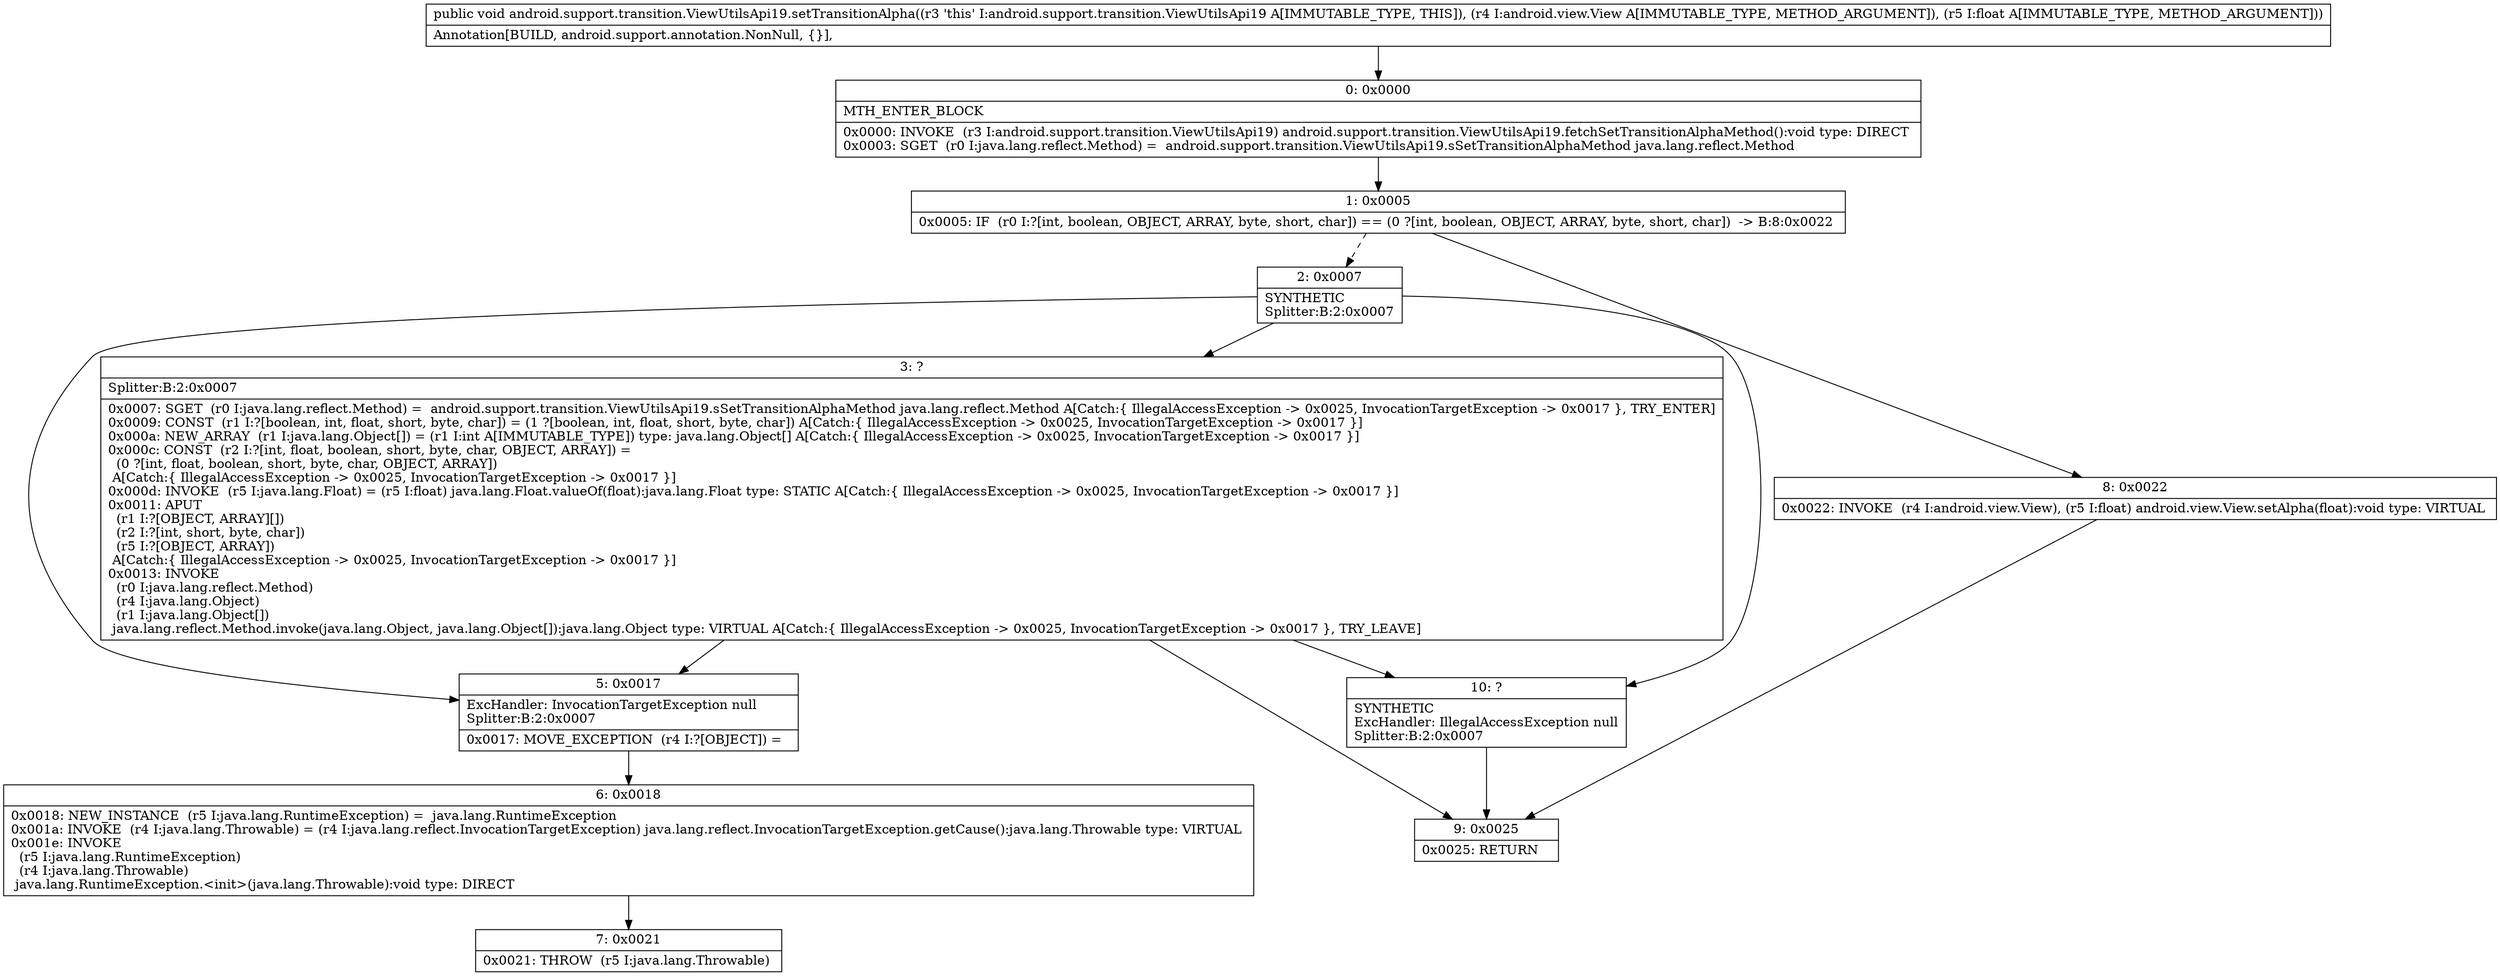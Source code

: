 digraph "CFG forandroid.support.transition.ViewUtilsApi19.setTransitionAlpha(Landroid\/view\/View;F)V" {
Node_0 [shape=record,label="{0\:\ 0x0000|MTH_ENTER_BLOCK\l|0x0000: INVOKE  (r3 I:android.support.transition.ViewUtilsApi19) android.support.transition.ViewUtilsApi19.fetchSetTransitionAlphaMethod():void type: DIRECT \l0x0003: SGET  (r0 I:java.lang.reflect.Method) =  android.support.transition.ViewUtilsApi19.sSetTransitionAlphaMethod java.lang.reflect.Method \l}"];
Node_1 [shape=record,label="{1\:\ 0x0005|0x0005: IF  (r0 I:?[int, boolean, OBJECT, ARRAY, byte, short, char]) == (0 ?[int, boolean, OBJECT, ARRAY, byte, short, char])  \-\> B:8:0x0022 \l}"];
Node_2 [shape=record,label="{2\:\ 0x0007|SYNTHETIC\lSplitter:B:2:0x0007\l}"];
Node_3 [shape=record,label="{3\:\ ?|Splitter:B:2:0x0007\l|0x0007: SGET  (r0 I:java.lang.reflect.Method) =  android.support.transition.ViewUtilsApi19.sSetTransitionAlphaMethod java.lang.reflect.Method A[Catch:\{ IllegalAccessException \-\> 0x0025, InvocationTargetException \-\> 0x0017 \}, TRY_ENTER]\l0x0009: CONST  (r1 I:?[boolean, int, float, short, byte, char]) = (1 ?[boolean, int, float, short, byte, char]) A[Catch:\{ IllegalAccessException \-\> 0x0025, InvocationTargetException \-\> 0x0017 \}]\l0x000a: NEW_ARRAY  (r1 I:java.lang.Object[]) = (r1 I:int A[IMMUTABLE_TYPE]) type: java.lang.Object[] A[Catch:\{ IllegalAccessException \-\> 0x0025, InvocationTargetException \-\> 0x0017 \}]\l0x000c: CONST  (r2 I:?[int, float, boolean, short, byte, char, OBJECT, ARRAY]) = \l  (0 ?[int, float, boolean, short, byte, char, OBJECT, ARRAY])\l A[Catch:\{ IllegalAccessException \-\> 0x0025, InvocationTargetException \-\> 0x0017 \}]\l0x000d: INVOKE  (r5 I:java.lang.Float) = (r5 I:float) java.lang.Float.valueOf(float):java.lang.Float type: STATIC A[Catch:\{ IllegalAccessException \-\> 0x0025, InvocationTargetException \-\> 0x0017 \}]\l0x0011: APUT  \l  (r1 I:?[OBJECT, ARRAY][])\l  (r2 I:?[int, short, byte, char])\l  (r5 I:?[OBJECT, ARRAY])\l A[Catch:\{ IllegalAccessException \-\> 0x0025, InvocationTargetException \-\> 0x0017 \}]\l0x0013: INVOKE  \l  (r0 I:java.lang.reflect.Method)\l  (r4 I:java.lang.Object)\l  (r1 I:java.lang.Object[])\l java.lang.reflect.Method.invoke(java.lang.Object, java.lang.Object[]):java.lang.Object type: VIRTUAL A[Catch:\{ IllegalAccessException \-\> 0x0025, InvocationTargetException \-\> 0x0017 \}, TRY_LEAVE]\l}"];
Node_5 [shape=record,label="{5\:\ 0x0017|ExcHandler: InvocationTargetException null\lSplitter:B:2:0x0007\l|0x0017: MOVE_EXCEPTION  (r4 I:?[OBJECT]) =  \l}"];
Node_6 [shape=record,label="{6\:\ 0x0018|0x0018: NEW_INSTANCE  (r5 I:java.lang.RuntimeException) =  java.lang.RuntimeException \l0x001a: INVOKE  (r4 I:java.lang.Throwable) = (r4 I:java.lang.reflect.InvocationTargetException) java.lang.reflect.InvocationTargetException.getCause():java.lang.Throwable type: VIRTUAL \l0x001e: INVOKE  \l  (r5 I:java.lang.RuntimeException)\l  (r4 I:java.lang.Throwable)\l java.lang.RuntimeException.\<init\>(java.lang.Throwable):void type: DIRECT \l}"];
Node_7 [shape=record,label="{7\:\ 0x0021|0x0021: THROW  (r5 I:java.lang.Throwable) \l}"];
Node_8 [shape=record,label="{8\:\ 0x0022|0x0022: INVOKE  (r4 I:android.view.View), (r5 I:float) android.view.View.setAlpha(float):void type: VIRTUAL \l}"];
Node_9 [shape=record,label="{9\:\ 0x0025|0x0025: RETURN   \l}"];
Node_10 [shape=record,label="{10\:\ ?|SYNTHETIC\lExcHandler: IllegalAccessException null\lSplitter:B:2:0x0007\l}"];
MethodNode[shape=record,label="{public void android.support.transition.ViewUtilsApi19.setTransitionAlpha((r3 'this' I:android.support.transition.ViewUtilsApi19 A[IMMUTABLE_TYPE, THIS]), (r4 I:android.view.View A[IMMUTABLE_TYPE, METHOD_ARGUMENT]), (r5 I:float A[IMMUTABLE_TYPE, METHOD_ARGUMENT]))  | Annotation[BUILD, android.support.annotation.NonNull, \{\}], \l}"];
MethodNode -> Node_0;
Node_0 -> Node_1;
Node_1 -> Node_2[style=dashed];
Node_1 -> Node_8;
Node_2 -> Node_3;
Node_2 -> Node_10;
Node_2 -> Node_5;
Node_3 -> Node_10;
Node_3 -> Node_5;
Node_3 -> Node_9;
Node_5 -> Node_6;
Node_6 -> Node_7;
Node_8 -> Node_9;
Node_10 -> Node_9;
}

